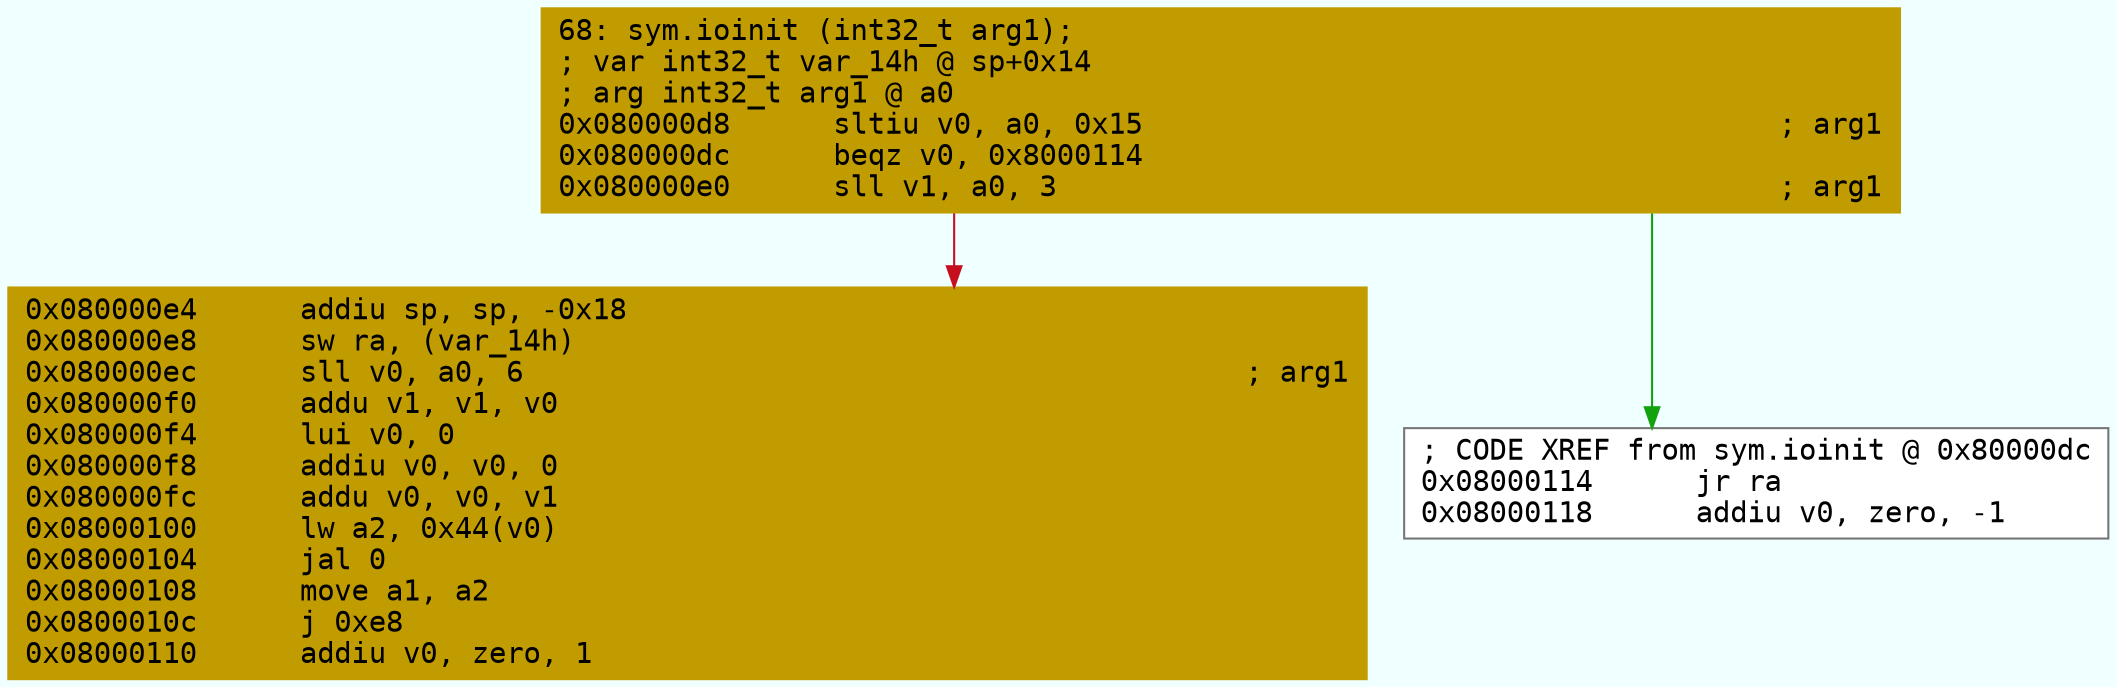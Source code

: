 digraph code {
	graph [bgcolor=azure fontsize=8 fontname="Courier" splines="ortho"];
	node [fillcolor=gray style=filled shape=box];
	edge [arrowhead="normal"];
	"0x080000d8" [URL="sym.ioinit/0x080000d8", fillcolor="#c19c00",color="#c19c00", fontname="Courier",label="68: sym.ioinit (int32_t arg1);\l; var int32_t var_14h @ sp+0x14\l; arg int32_t arg1 @ a0\l0x080000d8      sltiu v0, a0, 0x15                                     ; arg1\l0x080000dc      beqz v0, 0x8000114\l0x080000e0      sll v1, a0, 3                                          ; arg1\l"]
	"0x080000e4" [URL="sym.ioinit/0x080000e4", fillcolor="#c19c00",color="#c19c00", fontname="Courier",label="0x080000e4      addiu sp, sp, -0x18\l0x080000e8      sw ra, (var_14h)\l0x080000ec      sll v0, a0, 6                                          ; arg1\l0x080000f0      addu v1, v1, v0\l0x080000f4      lui v0, 0\l0x080000f8      addiu v0, v0, 0\l0x080000fc      addu v0, v0, v1\l0x08000100      lw a2, 0x44(v0)\l0x08000104      jal 0\l0x08000108      move a1, a2\l0x0800010c      j 0xe8\l0x08000110      addiu v0, zero, 1\l"]
	"0x08000114" [URL="sym.ioinit/0x08000114", fillcolor="white",color="#767676", fontname="Courier",label="; CODE XREF from sym.ioinit @ 0x80000dc\l0x08000114      jr ra\l0x08000118      addiu v0, zero, -1\l"]
        "0x080000d8" -> "0x08000114" [color="#13a10e"];
        "0x080000d8" -> "0x080000e4" [color="#c50f1f"];
}
